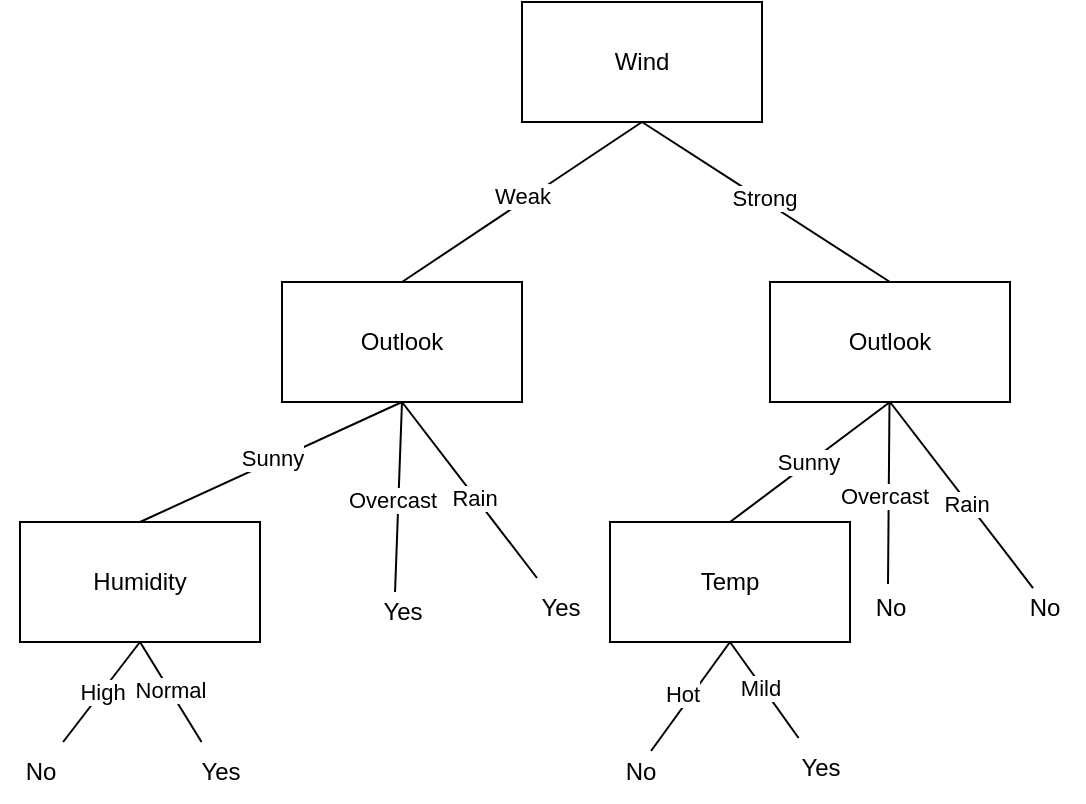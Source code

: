 <mxfile version="26.2.15">
  <diagram name="Page-1" id="edBKQpFsxcSmHq_RBH_f">
    <mxGraphModel dx="706" dy="632" grid="1" gridSize="10" guides="1" tooltips="1" connect="1" arrows="1" fold="1" page="1" pageScale="1" pageWidth="850" pageHeight="1100" math="0" shadow="0">
      <root>
        <mxCell id="0" />
        <mxCell id="1" parent="0" />
        <mxCell id="mBkIHYVoxlbKdLeYpv-V-1" value="Wind" style="rounded=0;whiteSpace=wrap;html=1;" vertex="1" parent="1">
          <mxGeometry x="301" y="180" width="120" height="60" as="geometry" />
        </mxCell>
        <mxCell id="mBkIHYVoxlbKdLeYpv-V-2" value="" style="endArrow=none;html=1;rounded=0;entryX=0.5;entryY=1;entryDx=0;entryDy=0;exitX=0.5;exitY=0;exitDx=0;exitDy=0;" edge="1" parent="1" source="mBkIHYVoxlbKdLeYpv-V-7" target="mBkIHYVoxlbKdLeYpv-V-1">
          <mxGeometry width="50" height="50" relative="1" as="geometry">
            <mxPoint x="240" y="320" as="sourcePoint" />
            <mxPoint x="390" y="300" as="targetPoint" />
          </mxGeometry>
        </mxCell>
        <mxCell id="mBkIHYVoxlbKdLeYpv-V-4" value="Weak" style="edgeLabel;html=1;align=center;verticalAlign=middle;resizable=0;points=[];" vertex="1" connectable="0" parent="mBkIHYVoxlbKdLeYpv-V-2">
          <mxGeometry x="0.016" y="3" relative="1" as="geometry">
            <mxPoint as="offset" />
          </mxGeometry>
        </mxCell>
        <mxCell id="mBkIHYVoxlbKdLeYpv-V-5" value="" style="endArrow=none;html=1;rounded=0;entryX=0.5;entryY=1;entryDx=0;entryDy=0;exitX=0.5;exitY=0;exitDx=0;exitDy=0;" edge="1" parent="1" source="mBkIHYVoxlbKdLeYpv-V-22" target="mBkIHYVoxlbKdLeYpv-V-1">
          <mxGeometry width="50" height="50" relative="1" as="geometry">
            <mxPoint x="480" y="320" as="sourcePoint" />
            <mxPoint x="400" y="320" as="targetPoint" />
          </mxGeometry>
        </mxCell>
        <mxCell id="mBkIHYVoxlbKdLeYpv-V-6" value="Strong" style="edgeLabel;html=1;align=center;verticalAlign=middle;resizable=0;points=[];" vertex="1" connectable="0" parent="mBkIHYVoxlbKdLeYpv-V-5">
          <mxGeometry x="0.021" y="-1" relative="1" as="geometry">
            <mxPoint as="offset" />
          </mxGeometry>
        </mxCell>
        <mxCell id="mBkIHYVoxlbKdLeYpv-V-7" value="Outlook" style="rounded=0;whiteSpace=wrap;html=1;" vertex="1" parent="1">
          <mxGeometry x="181" y="320" width="120" height="60" as="geometry" />
        </mxCell>
        <mxCell id="mBkIHYVoxlbKdLeYpv-V-8" value="" style="endArrow=none;html=1;rounded=0;entryX=0.5;entryY=1;entryDx=0;entryDy=0;exitX=0.5;exitY=0;exitDx=0;exitDy=0;" edge="1" parent="1" source="mBkIHYVoxlbKdLeYpv-V-9" target="mBkIHYVoxlbKdLeYpv-V-7">
          <mxGeometry width="50" height="50" relative="1" as="geometry">
            <mxPoint x="160" y="440" as="sourcePoint" />
            <mxPoint x="400" y="320" as="targetPoint" />
          </mxGeometry>
        </mxCell>
        <mxCell id="mBkIHYVoxlbKdLeYpv-V-11" value="Sunny" style="edgeLabel;html=1;align=center;verticalAlign=middle;resizable=0;points=[];" vertex="1" connectable="0" parent="mBkIHYVoxlbKdLeYpv-V-8">
          <mxGeometry x="0.016" y="2" relative="1" as="geometry">
            <mxPoint as="offset" />
          </mxGeometry>
        </mxCell>
        <mxCell id="mBkIHYVoxlbKdLeYpv-V-9" value="Humidity" style="rounded=0;whiteSpace=wrap;html=1;" vertex="1" parent="1">
          <mxGeometry x="50" y="440" width="120" height="60" as="geometry" />
        </mxCell>
        <mxCell id="mBkIHYVoxlbKdLeYpv-V-10" value="High" style="endArrow=none;html=1;rounded=0;entryX=0.5;entryY=1;entryDx=0;entryDy=0;" edge="1" parent="1" source="mBkIHYVoxlbKdLeYpv-V-12" target="mBkIHYVoxlbKdLeYpv-V-9">
          <mxGeometry width="50" height="50" relative="1" as="geometry">
            <mxPoint x="80" y="560" as="sourcePoint" />
            <mxPoint x="400" y="580" as="targetPoint" />
            <Array as="points" />
          </mxGeometry>
        </mxCell>
        <mxCell id="mBkIHYVoxlbKdLeYpv-V-12" value="No" style="text;html=1;align=center;verticalAlign=middle;resizable=0;points=[];autosize=1;strokeColor=none;fillColor=none;" vertex="1" parent="1">
          <mxGeometry x="40" y="550" width="40" height="30" as="geometry" />
        </mxCell>
        <mxCell id="mBkIHYVoxlbKdLeYpv-V-13" value="" style="endArrow=none;html=1;rounded=0;entryX=0.5;entryY=1;entryDx=0;entryDy=0;" edge="1" parent="1" source="mBkIHYVoxlbKdLeYpv-V-15" target="mBkIHYVoxlbKdLeYpv-V-9">
          <mxGeometry width="50" height="50" relative="1" as="geometry">
            <mxPoint x="200" y="560" as="sourcePoint" />
            <mxPoint x="400" y="580" as="targetPoint" />
          </mxGeometry>
        </mxCell>
        <mxCell id="mBkIHYVoxlbKdLeYpv-V-14" value="Normal" style="edgeLabel;html=1;align=center;verticalAlign=middle;resizable=0;points=[];" vertex="1" connectable="0" parent="mBkIHYVoxlbKdLeYpv-V-13">
          <mxGeometry x="0.038" relative="1" as="geometry">
            <mxPoint as="offset" />
          </mxGeometry>
        </mxCell>
        <mxCell id="mBkIHYVoxlbKdLeYpv-V-15" value="Yes" style="text;html=1;align=center;verticalAlign=middle;resizable=0;points=[];autosize=1;strokeColor=none;fillColor=none;" vertex="1" parent="1">
          <mxGeometry x="130" y="550" width="40" height="30" as="geometry" />
        </mxCell>
        <mxCell id="mBkIHYVoxlbKdLeYpv-V-16" value="" style="endArrow=none;html=1;rounded=0;entryX=0.5;entryY=1;entryDx=0;entryDy=0;exitX=0.413;exitY=0.167;exitDx=0;exitDy=0;exitPerimeter=0;" edge="1" parent="1" source="mBkIHYVoxlbKdLeYpv-V-18" target="mBkIHYVoxlbKdLeYpv-V-7">
          <mxGeometry width="50" height="50" relative="1" as="geometry">
            <mxPoint x="240" y="480" as="sourcePoint" />
            <mxPoint x="400" y="580" as="targetPoint" />
          </mxGeometry>
        </mxCell>
        <mxCell id="mBkIHYVoxlbKdLeYpv-V-17" value="Overcast" style="edgeLabel;html=1;align=center;verticalAlign=middle;resizable=0;points=[];" vertex="1" connectable="0" parent="mBkIHYVoxlbKdLeYpv-V-16">
          <mxGeometry x="-0.021" y="3" relative="1" as="geometry">
            <mxPoint as="offset" />
          </mxGeometry>
        </mxCell>
        <mxCell id="mBkIHYVoxlbKdLeYpv-V-18" value="Yes" style="text;html=1;align=center;verticalAlign=middle;resizable=0;points=[];autosize=1;strokeColor=none;fillColor=none;" vertex="1" parent="1">
          <mxGeometry x="221" y="470" width="40" height="30" as="geometry" />
        </mxCell>
        <mxCell id="mBkIHYVoxlbKdLeYpv-V-19" value="Yes" style="text;html=1;align=center;verticalAlign=middle;resizable=0;points=[];autosize=1;strokeColor=none;fillColor=none;" vertex="1" parent="1">
          <mxGeometry x="300" y="468" width="40" height="30" as="geometry" />
        </mxCell>
        <mxCell id="mBkIHYVoxlbKdLeYpv-V-20" value="" style="endArrow=none;html=1;rounded=0;entryX=0.5;entryY=1;entryDx=0;entryDy=0;" edge="1" parent="1" source="mBkIHYVoxlbKdLeYpv-V-19" target="mBkIHYVoxlbKdLeYpv-V-7">
          <mxGeometry width="50" height="50" relative="1" as="geometry">
            <mxPoint x="350" y="630" as="sourcePoint" />
            <mxPoint x="400" y="580" as="targetPoint" />
          </mxGeometry>
        </mxCell>
        <mxCell id="mBkIHYVoxlbKdLeYpv-V-21" value="Rain" style="edgeLabel;html=1;align=center;verticalAlign=middle;resizable=0;points=[];" vertex="1" connectable="0" parent="mBkIHYVoxlbKdLeYpv-V-20">
          <mxGeometry x="-0.082" y="1" relative="1" as="geometry">
            <mxPoint as="offset" />
          </mxGeometry>
        </mxCell>
        <mxCell id="mBkIHYVoxlbKdLeYpv-V-22" value="Outlook" style="rounded=0;whiteSpace=wrap;html=1;" vertex="1" parent="1">
          <mxGeometry x="425" y="320" width="120" height="60" as="geometry" />
        </mxCell>
        <mxCell id="mBkIHYVoxlbKdLeYpv-V-23" value="" style="endArrow=none;html=1;rounded=0;entryX=0.5;entryY=1;entryDx=0;entryDy=0;exitX=0.5;exitY=0;exitDx=0;exitDy=0;" edge="1" parent="1" source="mBkIHYVoxlbKdLeYpv-V-39" target="mBkIHYVoxlbKdLeYpv-V-22">
          <mxGeometry width="50" height="50" relative="1" as="geometry">
            <mxPoint x="410" y="440" as="sourcePoint" />
            <mxPoint x="490" y="480" as="targetPoint" />
          </mxGeometry>
        </mxCell>
        <mxCell id="mBkIHYVoxlbKdLeYpv-V-24" value="Sunny" style="edgeLabel;html=1;align=center;verticalAlign=middle;resizable=0;points=[];" vertex="1" connectable="0" parent="mBkIHYVoxlbKdLeYpv-V-23">
          <mxGeometry x="-0.024" y="1" relative="1" as="geometry">
            <mxPoint as="offset" />
          </mxGeometry>
        </mxCell>
        <mxCell id="mBkIHYVoxlbKdLeYpv-V-33" value="" style="endArrow=none;html=1;rounded=0;exitX=0.475;exitY=0.1;exitDx=0;exitDy=0;exitPerimeter=0;" edge="1" parent="1" source="mBkIHYVoxlbKdLeYpv-V-38" target="mBkIHYVoxlbKdLeYpv-V-22">
          <mxGeometry width="50" height="50" relative="1" as="geometry">
            <mxPoint x="480" y="475" as="sourcePoint" />
            <mxPoint x="483" y="380" as="targetPoint" />
          </mxGeometry>
        </mxCell>
        <mxCell id="mBkIHYVoxlbKdLeYpv-V-34" value="Overcast" style="edgeLabel;html=1;align=center;verticalAlign=middle;resizable=0;points=[];" vertex="1" connectable="0" parent="mBkIHYVoxlbKdLeYpv-V-33">
          <mxGeometry x="-0.021" y="3" relative="1" as="geometry">
            <mxPoint as="offset" />
          </mxGeometry>
        </mxCell>
        <mxCell id="mBkIHYVoxlbKdLeYpv-V-35" value="No" style="text;html=1;align=center;verticalAlign=middle;resizable=0;points=[];autosize=1;strokeColor=none;fillColor=none;" vertex="1" parent="1">
          <mxGeometry x="542" y="468" width="40" height="30" as="geometry" />
        </mxCell>
        <mxCell id="mBkIHYVoxlbKdLeYpv-V-36" value="" style="endArrow=none;html=1;rounded=0;entryX=0.5;entryY=1;entryDx=0;entryDy=0;exitX=0.363;exitY=0.167;exitDx=0;exitDy=0;exitPerimeter=0;" edge="1" parent="1" source="mBkIHYVoxlbKdLeYpv-V-35" target="mBkIHYVoxlbKdLeYpv-V-22">
          <mxGeometry width="50" height="50" relative="1" as="geometry">
            <mxPoint x="592" y="630" as="sourcePoint" />
            <mxPoint x="483" y="380" as="targetPoint" />
          </mxGeometry>
        </mxCell>
        <mxCell id="mBkIHYVoxlbKdLeYpv-V-37" value="Rain" style="edgeLabel;html=1;align=center;verticalAlign=middle;resizable=0;points=[];" vertex="1" connectable="0" parent="mBkIHYVoxlbKdLeYpv-V-36">
          <mxGeometry x="-0.082" y="1" relative="1" as="geometry">
            <mxPoint as="offset" />
          </mxGeometry>
        </mxCell>
        <mxCell id="mBkIHYVoxlbKdLeYpv-V-38" value="No" style="text;html=1;align=center;verticalAlign=middle;resizable=0;points=[];autosize=1;strokeColor=none;fillColor=none;" vertex="1" parent="1">
          <mxGeometry x="465" y="468" width="40" height="30" as="geometry" />
        </mxCell>
        <mxCell id="mBkIHYVoxlbKdLeYpv-V-39" value="Temp" style="rounded=0;whiteSpace=wrap;html=1;" vertex="1" parent="1">
          <mxGeometry x="345" y="440" width="120" height="60" as="geometry" />
        </mxCell>
        <mxCell id="mBkIHYVoxlbKdLeYpv-V-40" value="" style="endArrow=none;html=1;rounded=0;entryX=0.5;entryY=1;entryDx=0;entryDy=0;exitX=0.638;exitY=0.15;exitDx=0;exitDy=0;exitPerimeter=0;" edge="1" parent="1" source="mBkIHYVoxlbKdLeYpv-V-42" target="mBkIHYVoxlbKdLeYpv-V-39">
          <mxGeometry width="50" height="50" relative="1" as="geometry">
            <mxPoint x="360" y="550" as="sourcePoint" />
            <mxPoint x="480" y="480" as="targetPoint" />
          </mxGeometry>
        </mxCell>
        <mxCell id="mBkIHYVoxlbKdLeYpv-V-41" value="Hot" style="edgeLabel;html=1;align=center;verticalAlign=middle;resizable=0;points=[];" vertex="1" connectable="0" parent="mBkIHYVoxlbKdLeYpv-V-40">
          <mxGeometry x="-0.003" y="5" relative="1" as="geometry">
            <mxPoint y="1" as="offset" />
          </mxGeometry>
        </mxCell>
        <mxCell id="mBkIHYVoxlbKdLeYpv-V-42" value="No" style="text;html=1;align=center;verticalAlign=middle;resizable=0;points=[];autosize=1;strokeColor=none;fillColor=none;" vertex="1" parent="1">
          <mxGeometry x="340" y="550" width="40" height="30" as="geometry" />
        </mxCell>
        <mxCell id="mBkIHYVoxlbKdLeYpv-V-43" value="Yes" style="text;html=1;align=center;verticalAlign=middle;resizable=0;points=[];autosize=1;strokeColor=none;fillColor=none;" vertex="1" parent="1">
          <mxGeometry x="430" y="548" width="40" height="30" as="geometry" />
        </mxCell>
        <mxCell id="mBkIHYVoxlbKdLeYpv-V-44" value="" style="endArrow=none;html=1;rounded=0;entryX=0.5;entryY=1;entryDx=0;entryDy=0;" edge="1" parent="1" source="mBkIHYVoxlbKdLeYpv-V-43" target="mBkIHYVoxlbKdLeYpv-V-39">
          <mxGeometry width="50" height="50" relative="1" as="geometry">
            <mxPoint x="430" y="530" as="sourcePoint" />
            <mxPoint x="480" y="480" as="targetPoint" />
          </mxGeometry>
        </mxCell>
        <mxCell id="mBkIHYVoxlbKdLeYpv-V-45" value="Mild" style="edgeLabel;html=1;align=center;verticalAlign=middle;resizable=0;points=[];" vertex="1" connectable="0" parent="mBkIHYVoxlbKdLeYpv-V-44">
          <mxGeometry x="0.07" y="1" relative="1" as="geometry">
            <mxPoint as="offset" />
          </mxGeometry>
        </mxCell>
      </root>
    </mxGraphModel>
  </diagram>
</mxfile>

